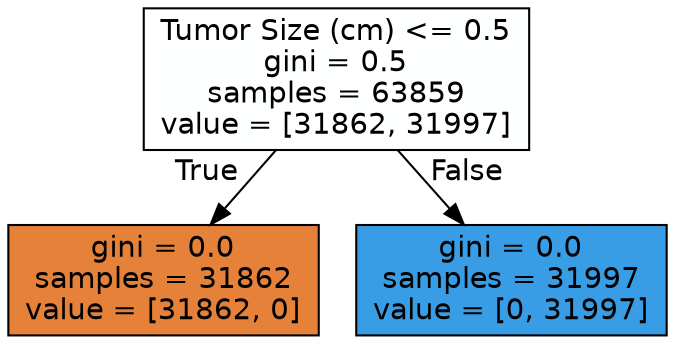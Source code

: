 digraph Tree {
node [shape=box, style="filled", color="black", fontname="helvetica"] ;
edge [fontname="helvetica"] ;
0 [label="Tumor Size (cm) <= 0.5\ngini = 0.5\nsamples = 63859\nvalue = [31862, 31997]", fillcolor="#feffff"] ;
1 [label="gini = 0.0\nsamples = 31862\nvalue = [31862, 0]", fillcolor="#e58139"] ;
0 -> 1 [labeldistance=2.5, labelangle=45, headlabel="True"] ;
2 [label="gini = 0.0\nsamples = 31997\nvalue = [0, 31997]", fillcolor="#399de5"] ;
0 -> 2 [labeldistance=2.5, labelangle=-45, headlabel="False"] ;
}
